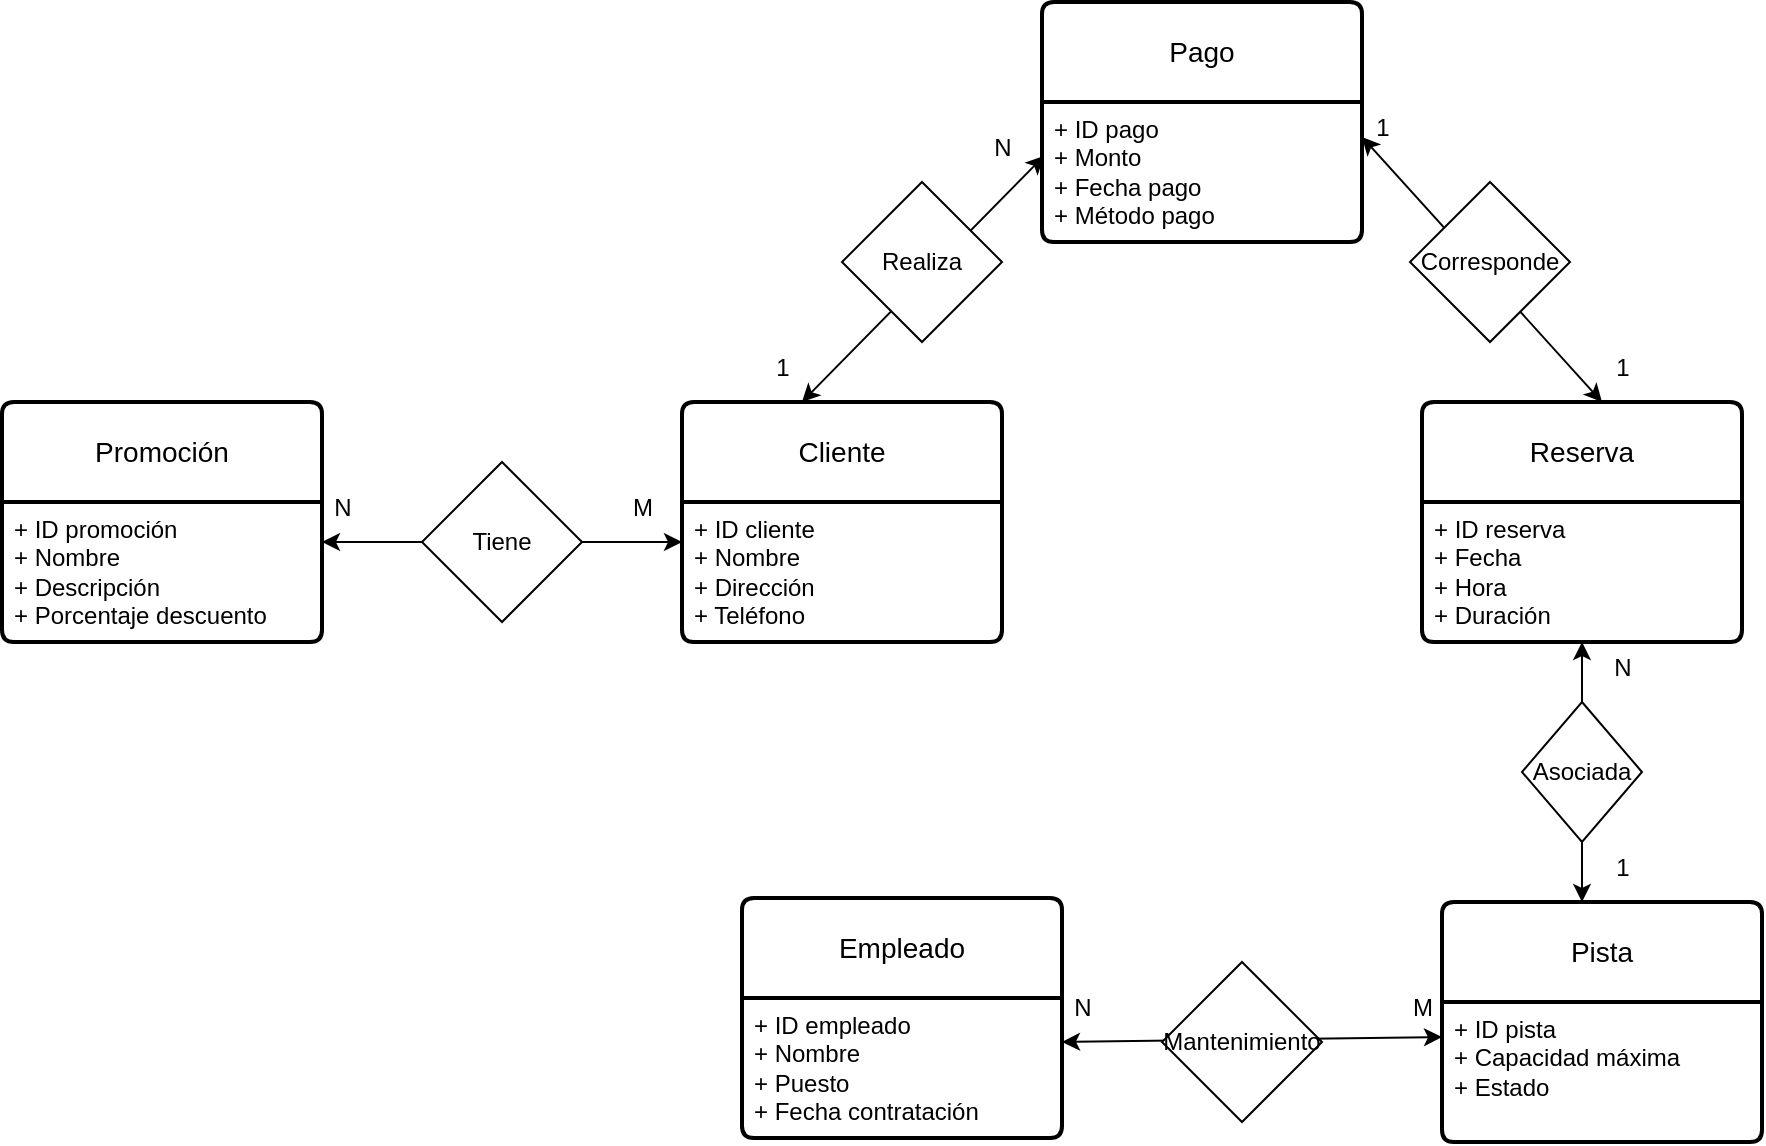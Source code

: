 <mxfile>
    <diagram id="N9ZRS2Po5E9lg0iAT2z0" name="Page-1">
        <mxGraphModel dx="1997" dy="1816" grid="1" gridSize="10" guides="1" tooltips="1" connect="1" arrows="1" fold="1" page="1" pageScale="1" pageWidth="827" pageHeight="1169" math="0" shadow="0">
            <root>
                <mxCell id="0"/>
                <mxCell id="1" parent="0"/>
                <mxCell id="2" value="Cliente" style="swimlane;childLayout=stackLayout;horizontal=1;startSize=50;horizontalStack=0;rounded=1;fontSize=14;fontStyle=0;strokeWidth=2;resizeParent=0;resizeLast=1;shadow=0;dashed=0;align=center;arcSize=4;whiteSpace=wrap;html=1;" vertex="1" parent="1">
                    <mxGeometry x="50" y="160" width="160" height="120" as="geometry"/>
                </mxCell>
                <mxCell id="3" value="+ ID cliente&lt;br&gt;+ Nombre&lt;br&gt;+ Dirección&lt;div&gt;+ Teléfono&lt;/div&gt;" style="align=left;strokeColor=none;fillColor=none;spacingLeft=4;fontSize=12;verticalAlign=top;resizable=0;rotatable=0;part=1;html=1;" vertex="1" parent="2">
                    <mxGeometry y="50" width="160" height="70" as="geometry"/>
                </mxCell>
                <mxCell id="4" value="Reserva" style="swimlane;childLayout=stackLayout;horizontal=1;startSize=50;horizontalStack=0;rounded=1;fontSize=14;fontStyle=0;strokeWidth=2;resizeParent=0;resizeLast=1;shadow=0;dashed=0;align=center;arcSize=4;whiteSpace=wrap;html=1;" vertex="1" parent="1">
                    <mxGeometry x="420" y="160" width="160" height="120" as="geometry"/>
                </mxCell>
                <mxCell id="5" value="+ ID reserva&lt;br&gt;+ Fecha&lt;div&gt;&lt;font color=&quot;#000000&quot;&gt;+ Hora&lt;br&gt;&lt;/font&gt;+ Duración&lt;/div&gt;" style="align=left;strokeColor=none;fillColor=none;spacingLeft=4;fontSize=12;verticalAlign=top;resizable=0;rotatable=0;part=1;html=1;" vertex="1" parent="4">
                    <mxGeometry y="50" width="160" height="70" as="geometry"/>
                </mxCell>
                <mxCell id="6" value="Empleado" style="swimlane;childLayout=stackLayout;horizontal=1;startSize=50;horizontalStack=0;rounded=1;fontSize=14;fontStyle=0;strokeWidth=2;resizeParent=0;resizeLast=1;shadow=0;dashed=0;align=center;arcSize=4;whiteSpace=wrap;html=1;" vertex="1" parent="1">
                    <mxGeometry x="80" y="408" width="160" height="120" as="geometry"/>
                </mxCell>
                <mxCell id="7" value="+ ID empleado&lt;br&gt;+ Nombre&lt;br&gt;+ Puesto&lt;div&gt;+ Fecha contratación&lt;/div&gt;" style="align=left;strokeColor=none;fillColor=none;spacingLeft=4;fontSize=12;verticalAlign=top;resizable=0;rotatable=0;part=1;html=1;" vertex="1" parent="6">
                    <mxGeometry y="50" width="160" height="70" as="geometry"/>
                </mxCell>
                <mxCell id="8" value="Pago" style="swimlane;childLayout=stackLayout;horizontal=1;startSize=50;horizontalStack=0;rounded=1;fontSize=14;fontStyle=0;strokeWidth=2;resizeParent=0;resizeLast=1;shadow=0;dashed=0;align=center;arcSize=4;whiteSpace=wrap;html=1;" vertex="1" parent="1">
                    <mxGeometry x="230" y="-40" width="160" height="120" as="geometry"/>
                </mxCell>
                <mxCell id="9" value="+ ID pago&lt;br&gt;+ Monto&lt;br&gt;+ Fecha pago&lt;div&gt;+ Método pago&lt;/div&gt;" style="align=left;strokeColor=none;fillColor=none;spacingLeft=4;fontSize=12;verticalAlign=top;resizable=0;rotatable=0;part=1;html=1;" vertex="1" parent="8">
                    <mxGeometry y="50" width="160" height="70" as="geometry"/>
                </mxCell>
                <mxCell id="10" value="Promoción" style="swimlane;childLayout=stackLayout;horizontal=1;startSize=50;horizontalStack=0;rounded=1;fontSize=14;fontStyle=0;strokeWidth=2;resizeParent=0;resizeLast=1;shadow=0;dashed=0;align=center;arcSize=4;whiteSpace=wrap;html=1;" vertex="1" parent="1">
                    <mxGeometry x="-290" y="160" width="160" height="120" as="geometry"/>
                </mxCell>
                <mxCell id="11" value="+ ID promoción&lt;br&gt;+ Nombre&lt;br&gt;+ Descripción&lt;div&gt;+ Porcentaje descuento&lt;/div&gt;" style="align=left;strokeColor=none;fillColor=none;spacingLeft=4;fontSize=12;verticalAlign=top;resizable=0;rotatable=0;part=1;html=1;" vertex="1" parent="10">
                    <mxGeometry y="50" width="160" height="70" as="geometry"/>
                </mxCell>
                <mxCell id="15" value="Pista" style="swimlane;childLayout=stackLayout;horizontal=1;startSize=50;horizontalStack=0;rounded=1;fontSize=14;fontStyle=0;strokeWidth=2;resizeParent=0;resizeLast=1;shadow=0;dashed=0;align=center;arcSize=4;whiteSpace=wrap;html=1;" vertex="1" parent="1">
                    <mxGeometry x="430" y="410" width="160" height="120" as="geometry"/>
                </mxCell>
                <mxCell id="16" value="+ ID pista&lt;br&gt;+ Capacidad máxima&lt;br&gt;+ Estado" style="align=left;strokeColor=none;fillColor=none;spacingLeft=4;fontSize=12;verticalAlign=top;resizable=0;rotatable=0;part=1;html=1;" vertex="1" parent="15">
                    <mxGeometry y="50" width="160" height="70" as="geometry"/>
                </mxCell>
                <mxCell id="18" value="" style="endArrow=classic;startArrow=classic;html=1;entryX=0.5;entryY=1;entryDx=0;entryDy=0;" edge="1" parent="1" target="5">
                    <mxGeometry width="50" height="50" relative="1" as="geometry">
                        <mxPoint x="500" y="410" as="sourcePoint"/>
                        <mxPoint x="550" y="360" as="targetPoint"/>
                    </mxGeometry>
                </mxCell>
                <mxCell id="19" value="Asociada" style="rhombus;whiteSpace=wrap;html=1;" vertex="1" parent="1">
                    <mxGeometry x="470" y="310" width="60" height="70" as="geometry"/>
                </mxCell>
                <mxCell id="20" value="1" style="text;html=1;align=center;verticalAlign=middle;resizable=0;points=[];autosize=1;strokeColor=none;fillColor=none;" vertex="1" parent="1">
                    <mxGeometry x="505" y="378" width="30" height="30" as="geometry"/>
                </mxCell>
                <mxCell id="21" value="N" style="text;html=1;align=center;verticalAlign=middle;resizable=0;points=[];autosize=1;strokeColor=none;fillColor=none;" vertex="1" parent="1">
                    <mxGeometry x="505" y="278" width="30" height="30" as="geometry"/>
                </mxCell>
                <mxCell id="22" value="" style="endArrow=classic;startArrow=classic;html=1;entryX=0;entryY=0.25;entryDx=0;entryDy=0;" edge="1" parent="1" target="16">
                    <mxGeometry width="50" height="50" relative="1" as="geometry">
                        <mxPoint x="240" y="480" as="sourcePoint"/>
                        <mxPoint x="290" y="430" as="targetPoint"/>
                    </mxGeometry>
                </mxCell>
                <mxCell id="23" value="Mantenimiento" style="rhombus;whiteSpace=wrap;html=1;" vertex="1" parent="1">
                    <mxGeometry x="290" y="440" width="80" height="80" as="geometry"/>
                </mxCell>
                <mxCell id="24" value="N" style="text;html=1;align=center;verticalAlign=middle;resizable=0;points=[];autosize=1;strokeColor=none;fillColor=none;" vertex="1" parent="1">
                    <mxGeometry x="235" y="448" width="30" height="30" as="geometry"/>
                </mxCell>
                <mxCell id="25" value="M" style="text;html=1;align=center;verticalAlign=middle;resizable=0;points=[];autosize=1;strokeColor=none;fillColor=none;" vertex="1" parent="1">
                    <mxGeometry x="405" y="448" width="30" height="30" as="geometry"/>
                </mxCell>
                <mxCell id="26" value="" style="endArrow=classic;startArrow=classic;html=1;" edge="1" parent="1">
                    <mxGeometry width="50" height="50" relative="1" as="geometry">
                        <mxPoint x="-130" y="230" as="sourcePoint"/>
                        <mxPoint x="50" y="230" as="targetPoint"/>
                    </mxGeometry>
                </mxCell>
                <mxCell id="27" value="Tiene" style="rhombus;whiteSpace=wrap;html=1;" vertex="1" parent="1">
                    <mxGeometry x="-80" y="190" width="80" height="80" as="geometry"/>
                </mxCell>
                <mxCell id="28" value="N" style="text;html=1;align=center;verticalAlign=middle;resizable=0;points=[];autosize=1;strokeColor=none;fillColor=none;" vertex="1" parent="1">
                    <mxGeometry x="-135" y="198" width="30" height="30" as="geometry"/>
                </mxCell>
                <mxCell id="29" value="M" style="text;html=1;align=center;verticalAlign=middle;resizable=0;points=[];autosize=1;strokeColor=none;fillColor=none;" vertex="1" parent="1">
                    <mxGeometry x="15" y="198" width="30" height="30" as="geometry"/>
                </mxCell>
                <mxCell id="30" value="" style="endArrow=classic;startArrow=classic;html=1;entryX=0.006;entryY=0.386;entryDx=0;entryDy=0;entryPerimeter=0;" edge="1" parent="1" target="9">
                    <mxGeometry width="50" height="50" relative="1" as="geometry">
                        <mxPoint x="110" y="160" as="sourcePoint"/>
                        <mxPoint x="160" y="110" as="targetPoint"/>
                    </mxGeometry>
                </mxCell>
                <mxCell id="31" value="Realiza" style="rhombus;whiteSpace=wrap;html=1;" vertex="1" parent="1">
                    <mxGeometry x="130" y="50" width="80" height="80" as="geometry"/>
                </mxCell>
                <mxCell id="32" value="N" style="text;html=1;align=center;verticalAlign=middle;resizable=0;points=[];autosize=1;strokeColor=none;fillColor=none;" vertex="1" parent="1">
                    <mxGeometry x="195" y="18" width="30" height="30" as="geometry"/>
                </mxCell>
                <mxCell id="33" value="1" style="text;html=1;align=center;verticalAlign=middle;resizable=0;points=[];autosize=1;strokeColor=none;fillColor=none;" vertex="1" parent="1">
                    <mxGeometry x="85" y="128" width="30" height="30" as="geometry"/>
                </mxCell>
                <mxCell id="35" value="" style="endArrow=classic;startArrow=classic;html=1;entryX=1;entryY=0.25;entryDx=0;entryDy=0;" edge="1" parent="1" target="9">
                    <mxGeometry width="50" height="50" relative="1" as="geometry">
                        <mxPoint x="510" y="160" as="sourcePoint"/>
                        <mxPoint x="560" y="110" as="targetPoint"/>
                    </mxGeometry>
                </mxCell>
                <mxCell id="37" value="Corresponde" style="rhombus;whiteSpace=wrap;html=1;" vertex="1" parent="1">
                    <mxGeometry x="414" y="50" width="80" height="80" as="geometry"/>
                </mxCell>
                <mxCell id="38" value="1" style="text;html=1;align=center;verticalAlign=middle;resizable=0;points=[];autosize=1;strokeColor=none;fillColor=none;" vertex="1" parent="1">
                    <mxGeometry x="505" y="128" width="30" height="30" as="geometry"/>
                </mxCell>
                <mxCell id="39" value="1" style="text;html=1;align=center;verticalAlign=middle;resizable=0;points=[];autosize=1;strokeColor=none;fillColor=none;" vertex="1" parent="1">
                    <mxGeometry x="385" y="8" width="30" height="30" as="geometry"/>
                </mxCell>
            </root>
        </mxGraphModel>
    </diagram>
</mxfile>